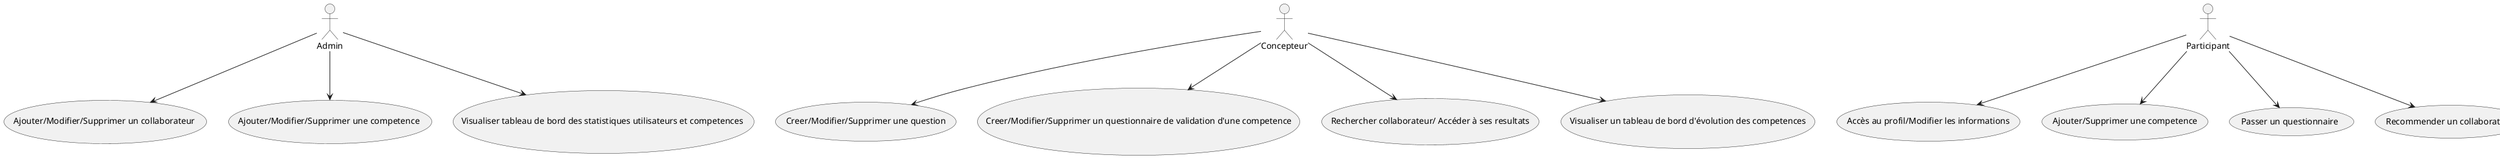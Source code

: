 @startuml
"Admin" as Admin
Admin --> (Ajouter/Modifier/Supprimer un collaborateur )
Admin --> (Ajouter/Modifier/Supprimer une competence )
Admin --> (Visualiser tableau de bord des statistiques utilisateurs et competences )

"Concepteur" as Concepteur
Concepteur --> (Creer/Modifier/Supprimer une question)
Concepteur --> (Creer/Modifier/Supprimer un questionnaire de validation d'une competence)
Concepteur --> (Rechercher collaborateur/ Accéder à ses resultats)
Concepteur --> (Visualiser un tableau de bord d'évolution des competences)

"Participant" as Participant
Participant --> (Accès au profil/Modifier les informations)
Participant --> (Ajouter/Supprimer une competence)
Participant --> (Passer un questionnaire)
Participant --> (Recommender un collaborateur)
@enduml